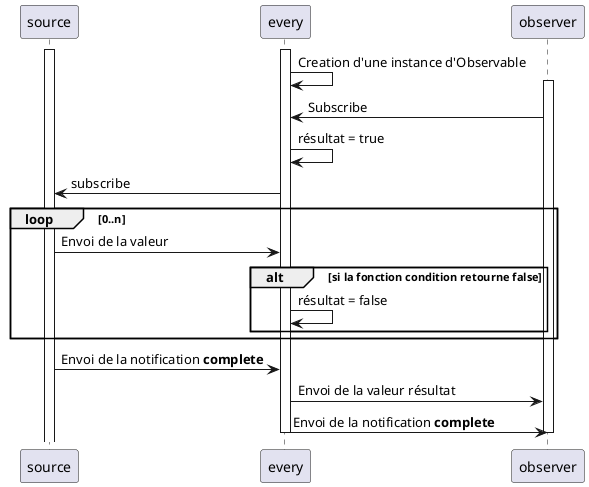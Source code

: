 @startuml
activate source
activate every
every -> every : Creation d'une instance d'Observable
activate observer
observer -> every : Subscribe
every -> every : résultat = true
every -> source : subscribe
loop 0..n
  source -> every : Envoi de la valeur
  alt si la fonction condition retourne false
    every -> every : résultat = false
  end
end
source -> every : Envoi de la notification **complete**
every -> observer : Envoi de la valeur résultat
every -> observer : Envoi de la notification **complete**
deactivate every
deactivate observer
@enduml
